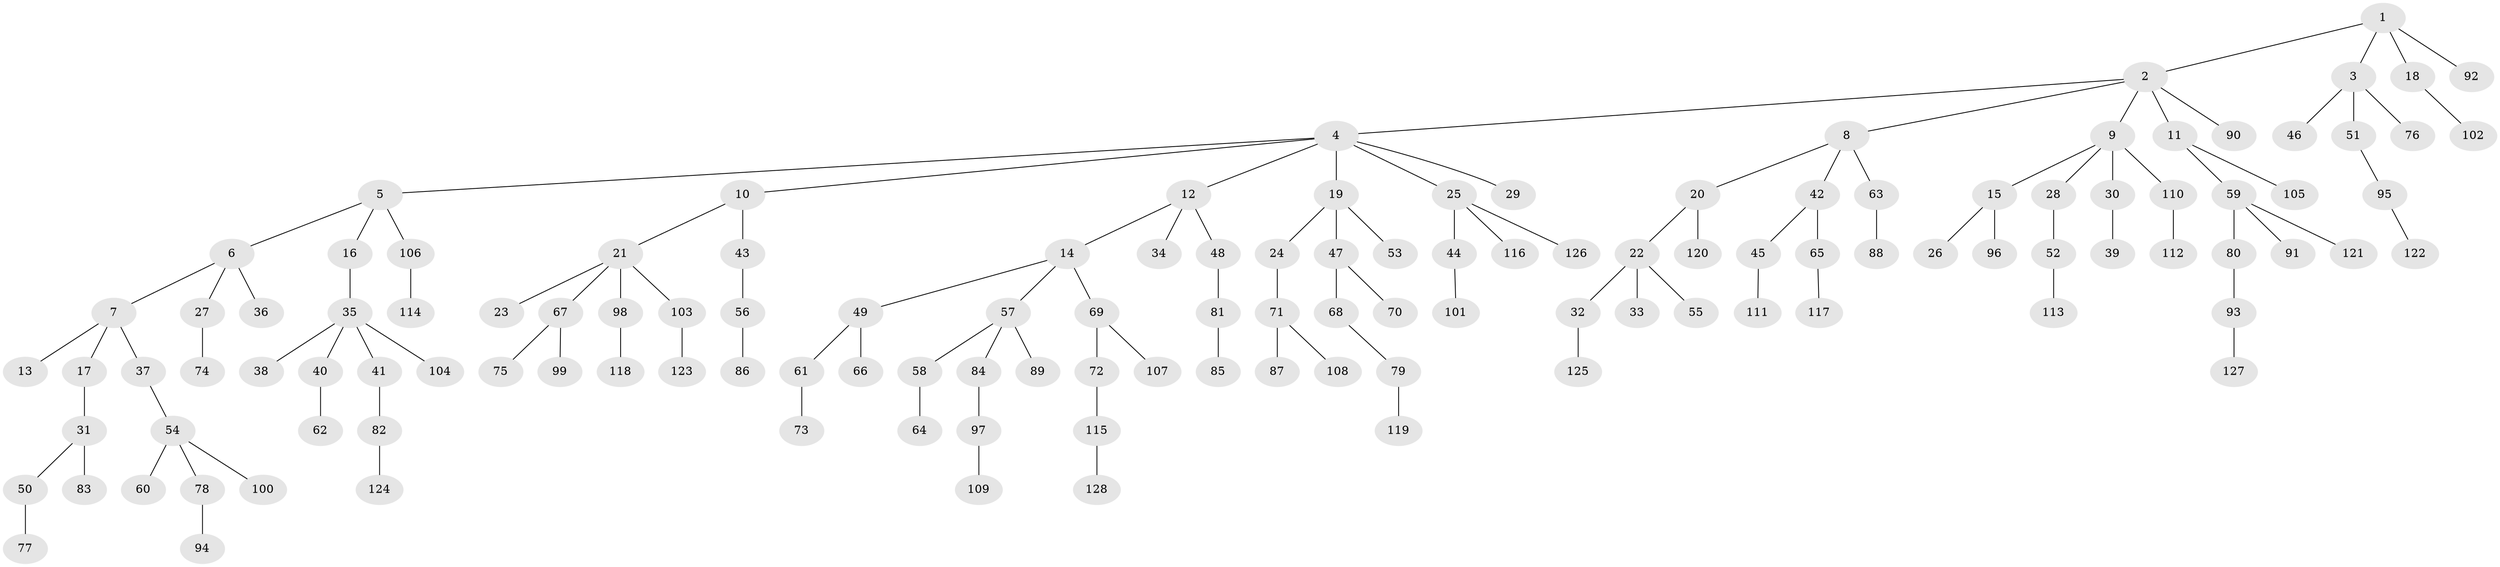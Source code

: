 // coarse degree distribution, {4: 0.06493506493506493, 2: 0.2727272727272727, 3: 0.16883116883116883, 5: 0.025974025974025976, 6: 0.012987012987012988, 1: 0.45454545454545453}
// Generated by graph-tools (version 1.1) at 2025/37/03/04/25 23:37:27]
// undirected, 128 vertices, 127 edges
graph export_dot {
  node [color=gray90,style=filled];
  1;
  2;
  3;
  4;
  5;
  6;
  7;
  8;
  9;
  10;
  11;
  12;
  13;
  14;
  15;
  16;
  17;
  18;
  19;
  20;
  21;
  22;
  23;
  24;
  25;
  26;
  27;
  28;
  29;
  30;
  31;
  32;
  33;
  34;
  35;
  36;
  37;
  38;
  39;
  40;
  41;
  42;
  43;
  44;
  45;
  46;
  47;
  48;
  49;
  50;
  51;
  52;
  53;
  54;
  55;
  56;
  57;
  58;
  59;
  60;
  61;
  62;
  63;
  64;
  65;
  66;
  67;
  68;
  69;
  70;
  71;
  72;
  73;
  74;
  75;
  76;
  77;
  78;
  79;
  80;
  81;
  82;
  83;
  84;
  85;
  86;
  87;
  88;
  89;
  90;
  91;
  92;
  93;
  94;
  95;
  96;
  97;
  98;
  99;
  100;
  101;
  102;
  103;
  104;
  105;
  106;
  107;
  108;
  109;
  110;
  111;
  112;
  113;
  114;
  115;
  116;
  117;
  118;
  119;
  120;
  121;
  122;
  123;
  124;
  125;
  126;
  127;
  128;
  1 -- 2;
  1 -- 3;
  1 -- 18;
  1 -- 92;
  2 -- 4;
  2 -- 8;
  2 -- 9;
  2 -- 11;
  2 -- 90;
  3 -- 46;
  3 -- 51;
  3 -- 76;
  4 -- 5;
  4 -- 10;
  4 -- 12;
  4 -- 19;
  4 -- 25;
  4 -- 29;
  5 -- 6;
  5 -- 16;
  5 -- 106;
  6 -- 7;
  6 -- 27;
  6 -- 36;
  7 -- 13;
  7 -- 17;
  7 -- 37;
  8 -- 20;
  8 -- 42;
  8 -- 63;
  9 -- 15;
  9 -- 28;
  9 -- 30;
  9 -- 110;
  10 -- 21;
  10 -- 43;
  11 -- 59;
  11 -- 105;
  12 -- 14;
  12 -- 34;
  12 -- 48;
  14 -- 49;
  14 -- 57;
  14 -- 69;
  15 -- 26;
  15 -- 96;
  16 -- 35;
  17 -- 31;
  18 -- 102;
  19 -- 24;
  19 -- 47;
  19 -- 53;
  20 -- 22;
  20 -- 120;
  21 -- 23;
  21 -- 67;
  21 -- 98;
  21 -- 103;
  22 -- 32;
  22 -- 33;
  22 -- 55;
  24 -- 71;
  25 -- 44;
  25 -- 116;
  25 -- 126;
  27 -- 74;
  28 -- 52;
  30 -- 39;
  31 -- 50;
  31 -- 83;
  32 -- 125;
  35 -- 38;
  35 -- 40;
  35 -- 41;
  35 -- 104;
  37 -- 54;
  40 -- 62;
  41 -- 82;
  42 -- 45;
  42 -- 65;
  43 -- 56;
  44 -- 101;
  45 -- 111;
  47 -- 68;
  47 -- 70;
  48 -- 81;
  49 -- 61;
  49 -- 66;
  50 -- 77;
  51 -- 95;
  52 -- 113;
  54 -- 60;
  54 -- 78;
  54 -- 100;
  56 -- 86;
  57 -- 58;
  57 -- 84;
  57 -- 89;
  58 -- 64;
  59 -- 80;
  59 -- 91;
  59 -- 121;
  61 -- 73;
  63 -- 88;
  65 -- 117;
  67 -- 75;
  67 -- 99;
  68 -- 79;
  69 -- 72;
  69 -- 107;
  71 -- 87;
  71 -- 108;
  72 -- 115;
  78 -- 94;
  79 -- 119;
  80 -- 93;
  81 -- 85;
  82 -- 124;
  84 -- 97;
  93 -- 127;
  95 -- 122;
  97 -- 109;
  98 -- 118;
  103 -- 123;
  106 -- 114;
  110 -- 112;
  115 -- 128;
}
